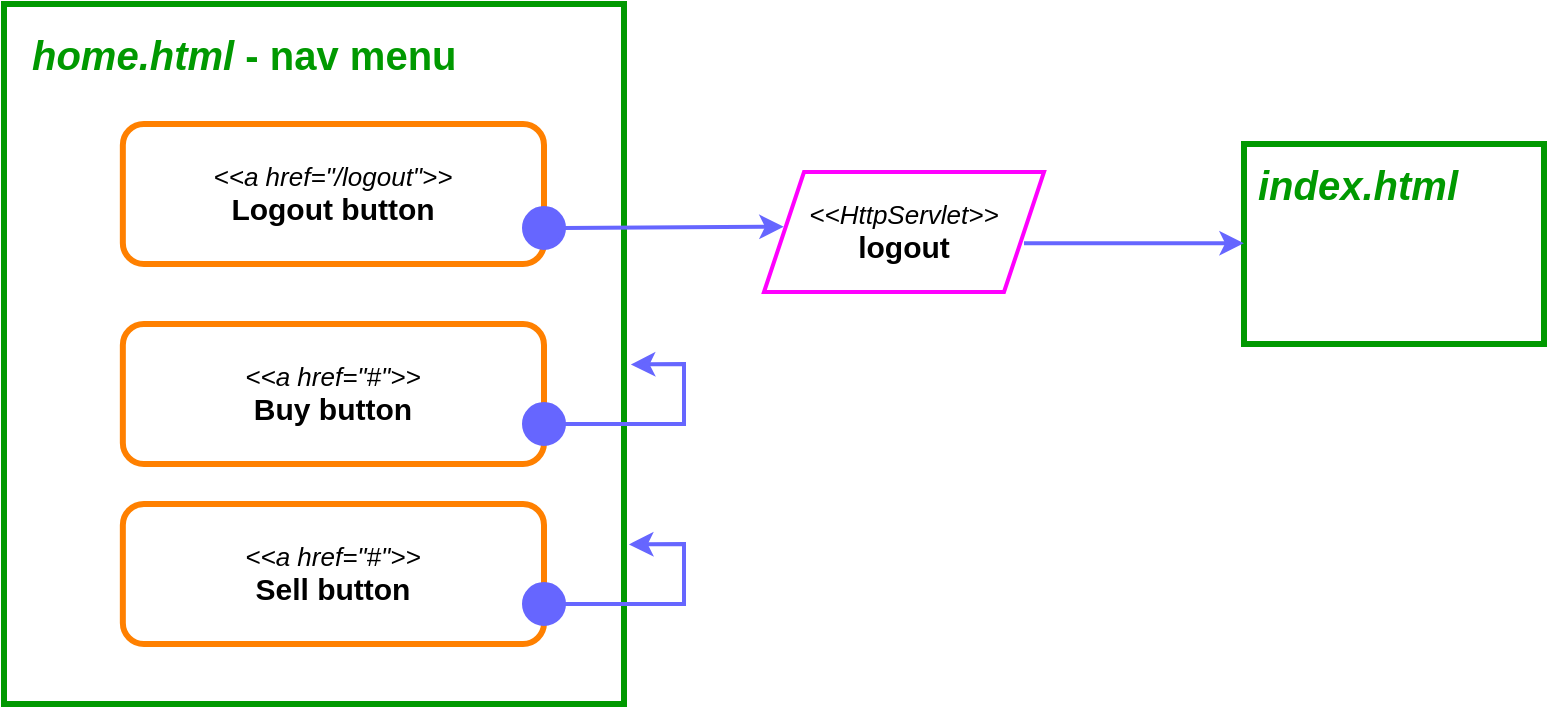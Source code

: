 <mxfile version="21.2.8" type="device">
  <diagram name="Page-1" id="SFD5FbLWe2inRmjffrm_">
    <mxGraphModel dx="259" dy="152" grid="1" gridSize="10" guides="1" tooltips="1" connect="1" arrows="1" fold="1" page="1" pageScale="1" pageWidth="850" pageHeight="1100" math="0" shadow="0">
      <root>
        <mxCell id="0" />
        <mxCell id="1" parent="0" />
        <mxCell id="dXeJd9fdskiibIoUs9Um-12" value="&lt;font style=&quot;&quot;&gt;&lt;i style=&quot;font-size: 13px;&quot;&gt;&amp;lt;&amp;lt;HttpServlet&amp;gt;&amp;gt;&lt;/i&gt;&lt;br&gt;&lt;span style=&quot;font-size: 15px;&quot;&gt;&lt;b&gt;logout&lt;/b&gt;&lt;/span&gt;&lt;br&gt;&lt;/font&gt;" style="shape=parallelogram;perimeter=parallelogramPerimeter;whiteSpace=wrap;html=1;fixedSize=1;strokeColor=#FF00FF;strokeWidth=2;" parent="1" vertex="1">
          <mxGeometry x="480" y="504" width="140" height="60" as="geometry" />
        </mxCell>
        <mxCell id="dXeJd9fdskiibIoUs9Um-21" value="" style="group" parent="1" vertex="1" connectable="0">
          <mxGeometry x="720" y="490" width="150" height="100" as="geometry" />
        </mxCell>
        <mxCell id="dXeJd9fdskiibIoUs9Um-19" value="" style="whiteSpace=wrap;html=1;strokeWidth=3;strokeColor=#009900;" parent="dXeJd9fdskiibIoUs9Um-21" vertex="1">
          <mxGeometry width="150" height="100" as="geometry" />
        </mxCell>
        <mxCell id="dXeJd9fdskiibIoUs9Um-20" value="&lt;font size=&quot;1&quot; color=&quot;#009900&quot; style=&quot;&quot;&gt;&lt;b style=&quot;font-size: 20px;&quot;&gt;&lt;i&gt;index.html&lt;/i&gt;&lt;/b&gt;&lt;/font&gt;" style="text;html=1;strokeColor=none;fillColor=none;align=left;verticalAlign=middle;whiteSpace=wrap;rounded=0;" parent="dXeJd9fdskiibIoUs9Um-21" vertex="1">
          <mxGeometry x="5" y="5" width="60" height="30" as="geometry" />
        </mxCell>
        <mxCell id="dXeJd9fdskiibIoUs9Um-22" value="" style="endArrow=none;html=1;rounded=0;strokeColor=#6666FF;strokeWidth=2;startArrow=classic;startFill=1;entryX=1;entryY=0.5;entryDx=0;entryDy=0;exitX=0.071;exitY=0.544;exitDx=0;exitDy=0;exitPerimeter=0;" parent="1" edge="1">
          <mxGeometry width="50" height="50" relative="1" as="geometry">
            <mxPoint x="719.94" y="539.64" as="sourcePoint" />
            <mxPoint x="610" y="539.66" as="targetPoint" />
          </mxGeometry>
        </mxCell>
        <mxCell id="dXeJd9fdskiibIoUs9Um-1" value="" style="whiteSpace=wrap;html=1;strokeWidth=3;strokeColor=#009900;movable=1;resizable=1;rotatable=1;deletable=1;editable=1;locked=0;connectable=1;" parent="1" vertex="1">
          <mxGeometry x="100" y="420" width="310" height="350" as="geometry" />
        </mxCell>
        <mxCell id="dXeJd9fdskiibIoUs9Um-2" value="&lt;font color=&quot;#009900&quot;&gt;&lt;span style=&quot;font-size: 20px;&quot;&gt;&lt;b&gt;&lt;i&gt;home.html&lt;/i&gt;&amp;nbsp;- nav menu&lt;/b&gt;&lt;/span&gt;&lt;/font&gt;" style="text;html=1;strokeColor=none;fillColor=none;align=left;verticalAlign=middle;whiteSpace=wrap;rounded=0;" parent="1" vertex="1">
          <mxGeometry x="112.4" y="430" width="237.6" height="30" as="geometry" />
        </mxCell>
        <mxCell id="dXeJd9fdskiibIoUs9Um-3" value="&lt;font style=&quot;&quot;&gt;&lt;i&gt;&lt;font style=&quot;font-size: 13px;&quot;&gt;&amp;lt;&amp;lt;a href=&quot;/logout&quot;&amp;gt;&amp;gt;&lt;/font&gt;&lt;/i&gt;&lt;br&gt;&lt;span style=&quot;font-size: 15px;&quot;&gt;&lt;b&gt;Logout button&lt;/b&gt;&lt;/span&gt;&lt;br&gt;&lt;/font&gt;" style="rounded=1;whiteSpace=wrap;html=1;strokeWidth=3;strokeColor=#FF8000;" parent="1" vertex="1">
          <mxGeometry x="159.42" y="480" width="210.58" height="70" as="geometry" />
        </mxCell>
        <mxCell id="T3EsUtSMvEaVMbdLduOL-2" value="" style="endArrow=none;html=1;rounded=0;strokeColor=#6666FF;strokeWidth=2;startArrow=classic;startFill=1;" parent="1" target="dXeJd9fdskiibIoUs9Um-6" edge="1">
          <mxGeometry width="50" height="50" relative="1" as="geometry">
            <mxPoint x="489.887" y="531.338" as="sourcePoint" />
            <mxPoint x="360" y="537" as="targetPoint" />
          </mxGeometry>
        </mxCell>
        <mxCell id="dXeJd9fdskiibIoUs9Um-6" value="" style="ellipse;whiteSpace=wrap;html=1;aspect=fixed;strokeWidth=2;fillColor=#6666FF;strokeColor=#6666FF;" parent="1" vertex="1">
          <mxGeometry x="360" y="522" width="20" height="20" as="geometry" />
        </mxCell>
        <mxCell id="A4xJXNyCtngF-bEJxqg0-1" value="&lt;font style=&quot;&quot;&gt;&lt;i&gt;&lt;font style=&quot;font-size: 13px;&quot;&gt;&amp;lt;&amp;lt;a href=&quot;#&quot;&amp;gt;&amp;gt;&lt;/font&gt;&lt;/i&gt;&lt;br&gt;&lt;span style=&quot;font-size: 15px;&quot;&gt;&lt;b&gt;Buy button&lt;/b&gt;&lt;/span&gt;&lt;br&gt;&lt;/font&gt;" style="rounded=1;whiteSpace=wrap;html=1;strokeWidth=3;strokeColor=#FF8000;" vertex="1" parent="1">
          <mxGeometry x="159.42" y="580" width="210.58" height="70" as="geometry" />
        </mxCell>
        <mxCell id="A4xJXNyCtngF-bEJxqg0-2" value="&lt;font style=&quot;&quot;&gt;&lt;i&gt;&lt;font style=&quot;font-size: 13px;&quot;&gt;&amp;lt;&amp;lt;a href=&quot;#&quot;&amp;gt;&amp;gt;&lt;/font&gt;&lt;/i&gt;&lt;br&gt;&lt;span style=&quot;font-size: 15px;&quot;&gt;&lt;b&gt;Sell button&lt;/b&gt;&lt;/span&gt;&lt;br&gt;&lt;/font&gt;" style="rounded=1;whiteSpace=wrap;html=1;strokeWidth=3;strokeColor=#FF8000;" vertex="1" parent="1">
          <mxGeometry x="159.42" y="670" width="210.58" height="70" as="geometry" />
        </mxCell>
        <mxCell id="A4xJXNyCtngF-bEJxqg0-3" value="" style="ellipse;whiteSpace=wrap;html=1;aspect=fixed;strokeWidth=2;fillColor=#6666FF;strokeColor=#6666FF;" vertex="1" parent="1">
          <mxGeometry x="360" y="620" width="20" height="20" as="geometry" />
        </mxCell>
        <mxCell id="A4xJXNyCtngF-bEJxqg0-4" value="" style="endArrow=none;html=1;rounded=0;strokeColor=#6666FF;strokeWidth=2;startArrow=classic;startFill=1;entryX=1;entryY=0.5;entryDx=0;entryDy=0;exitX=1.011;exitY=0.515;exitDx=0;exitDy=0;exitPerimeter=0;" edge="1" parent="1" source="dXeJd9fdskiibIoUs9Um-1" target="A4xJXNyCtngF-bEJxqg0-3">
          <mxGeometry width="50" height="50" relative="1" as="geometry">
            <mxPoint x="480" y="610" as="sourcePoint" />
            <mxPoint x="390" y="542" as="targetPoint" />
            <Array as="points">
              <mxPoint x="440" y="600" />
              <mxPoint x="440" y="630" />
            </Array>
          </mxGeometry>
        </mxCell>
        <mxCell id="A4xJXNyCtngF-bEJxqg0-5" value="" style="ellipse;whiteSpace=wrap;html=1;aspect=fixed;strokeWidth=2;fillColor=#6666FF;strokeColor=#6666FF;" vertex="1" parent="1">
          <mxGeometry x="360" y="710" width="20" height="20" as="geometry" />
        </mxCell>
        <mxCell id="A4xJXNyCtngF-bEJxqg0-7" value="" style="endArrow=none;html=1;rounded=0;strokeColor=#6666FF;strokeWidth=2;startArrow=classic;startFill=1;entryX=1;entryY=0.5;entryDx=0;entryDy=0;exitX=1.008;exitY=0.772;exitDx=0;exitDy=0;exitPerimeter=0;" edge="1" parent="1" source="dXeJd9fdskiibIoUs9Um-1">
          <mxGeometry width="50" height="50" relative="1" as="geometry">
            <mxPoint x="415" y="691" as="sourcePoint" />
            <mxPoint x="380" y="720" as="targetPoint" />
            <Array as="points">
              <mxPoint x="440" y="690" />
              <mxPoint x="440" y="720" />
            </Array>
          </mxGeometry>
        </mxCell>
      </root>
    </mxGraphModel>
  </diagram>
</mxfile>
